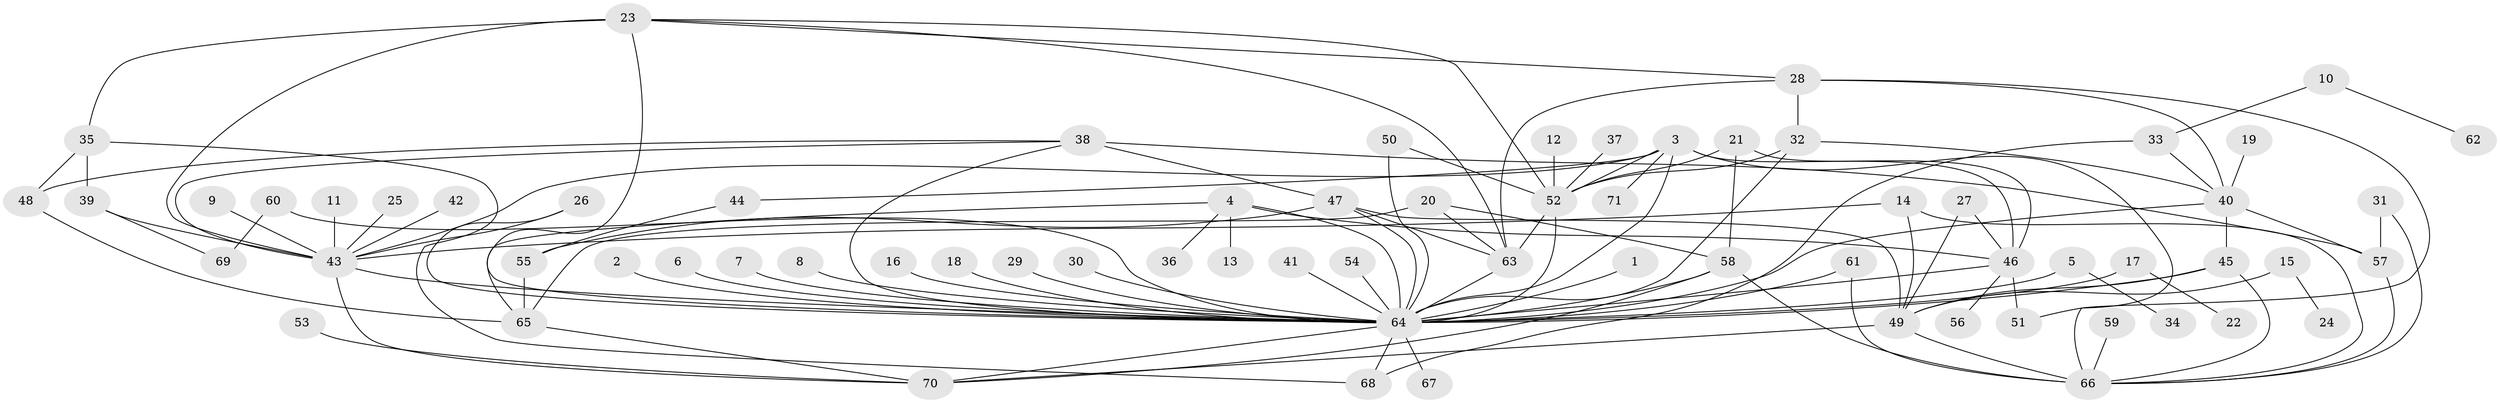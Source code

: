 // original degree distribution, {43: 0.0070921985815602835, 7: 0.014184397163120567, 10: 0.028368794326241134, 18: 0.0070921985815602835, 6: 0.028368794326241134, 3: 0.12056737588652482, 8: 0.02127659574468085, 4: 0.0851063829787234, 1: 0.46099290780141844, 2: 0.19148936170212766, 13: 0.0070921985815602835, 5: 0.028368794326241134}
// Generated by graph-tools (version 1.1) at 2025/01/03/09/25 03:01:51]
// undirected, 71 vertices, 117 edges
graph export_dot {
graph [start="1"]
  node [color=gray90,style=filled];
  1;
  2;
  3;
  4;
  5;
  6;
  7;
  8;
  9;
  10;
  11;
  12;
  13;
  14;
  15;
  16;
  17;
  18;
  19;
  20;
  21;
  22;
  23;
  24;
  25;
  26;
  27;
  28;
  29;
  30;
  31;
  32;
  33;
  34;
  35;
  36;
  37;
  38;
  39;
  40;
  41;
  42;
  43;
  44;
  45;
  46;
  47;
  48;
  49;
  50;
  51;
  52;
  53;
  54;
  55;
  56;
  57;
  58;
  59;
  60;
  61;
  62;
  63;
  64;
  65;
  66;
  67;
  68;
  69;
  70;
  71;
  1 -- 64 [weight=1.0];
  2 -- 64 [weight=1.0];
  3 -- 43 [weight=1.0];
  3 -- 44 [weight=1.0];
  3 -- 46 [weight=1.0];
  3 -- 52 [weight=1.0];
  3 -- 64 [weight=1.0];
  3 -- 66 [weight=1.0];
  3 -- 71 [weight=1.0];
  4 -- 13 [weight=1.0];
  4 -- 36 [weight=1.0];
  4 -- 46 [weight=1.0];
  4 -- 64 [weight=1.0];
  4 -- 65 [weight=1.0];
  5 -- 34 [weight=1.0];
  5 -- 64 [weight=1.0];
  6 -- 64 [weight=1.0];
  7 -- 64 [weight=1.0];
  8 -- 64 [weight=1.0];
  9 -- 43 [weight=1.0];
  10 -- 33 [weight=1.0];
  10 -- 62 [weight=1.0];
  11 -- 43 [weight=1.0];
  12 -- 52 [weight=1.0];
  14 -- 43 [weight=1.0];
  14 -- 49 [weight=1.0];
  14 -- 66 [weight=1.0];
  15 -- 24 [weight=1.0];
  15 -- 49 [weight=1.0];
  16 -- 64 [weight=1.0];
  17 -- 22 [weight=1.0];
  17 -- 64 [weight=1.0];
  18 -- 64 [weight=1.0];
  19 -- 40 [weight=1.0];
  20 -- 58 [weight=1.0];
  20 -- 63 [weight=1.0];
  20 -- 65 [weight=1.0];
  21 -- 46 [weight=1.0];
  21 -- 52 [weight=1.0];
  21 -- 58 [weight=1.0];
  23 -- 28 [weight=1.0];
  23 -- 35 [weight=1.0];
  23 -- 43 [weight=2.0];
  23 -- 52 [weight=1.0];
  23 -- 63 [weight=1.0];
  23 -- 64 [weight=1.0];
  25 -- 43 [weight=1.0];
  26 -- 43 [weight=1.0];
  26 -- 64 [weight=1.0];
  27 -- 46 [weight=1.0];
  27 -- 49 [weight=1.0];
  28 -- 32 [weight=1.0];
  28 -- 40 [weight=1.0];
  28 -- 51 [weight=1.0];
  28 -- 63 [weight=1.0];
  29 -- 64 [weight=1.0];
  30 -- 64 [weight=1.0];
  31 -- 57 [weight=1.0];
  31 -- 66 [weight=1.0];
  32 -- 40 [weight=1.0];
  32 -- 52 [weight=1.0];
  32 -- 64 [weight=2.0];
  33 -- 40 [weight=1.0];
  33 -- 68 [weight=1.0];
  35 -- 39 [weight=1.0];
  35 -- 48 [weight=1.0];
  35 -- 68 [weight=1.0];
  37 -- 52 [weight=1.0];
  38 -- 43 [weight=1.0];
  38 -- 47 [weight=1.0];
  38 -- 48 [weight=1.0];
  38 -- 57 [weight=2.0];
  38 -- 64 [weight=1.0];
  39 -- 43 [weight=1.0];
  39 -- 69 [weight=1.0];
  40 -- 45 [weight=1.0];
  40 -- 57 [weight=2.0];
  40 -- 64 [weight=1.0];
  41 -- 64 [weight=1.0];
  42 -- 43 [weight=1.0];
  43 -- 64 [weight=1.0];
  43 -- 70 [weight=1.0];
  44 -- 55 [weight=1.0];
  45 -- 49 [weight=1.0];
  45 -- 64 [weight=1.0];
  45 -- 66 [weight=1.0];
  46 -- 51 [weight=1.0];
  46 -- 56 [weight=1.0];
  46 -- 64 [weight=1.0];
  47 -- 49 [weight=1.0];
  47 -- 55 [weight=1.0];
  47 -- 63 [weight=2.0];
  47 -- 64 [weight=1.0];
  48 -- 65 [weight=1.0];
  49 -- 66 [weight=1.0];
  49 -- 70 [weight=1.0];
  50 -- 52 [weight=2.0];
  50 -- 64 [weight=2.0];
  52 -- 63 [weight=2.0];
  52 -- 64 [weight=1.0];
  53 -- 70 [weight=1.0];
  54 -- 64 [weight=1.0];
  55 -- 65 [weight=1.0];
  57 -- 66 [weight=1.0];
  58 -- 64 [weight=1.0];
  58 -- 66 [weight=2.0];
  58 -- 70 [weight=1.0];
  59 -- 66 [weight=1.0];
  60 -- 64 [weight=1.0];
  60 -- 69 [weight=1.0];
  61 -- 64 [weight=1.0];
  61 -- 66 [weight=1.0];
  63 -- 64 [weight=1.0];
  64 -- 67 [weight=1.0];
  64 -- 68 [weight=1.0];
  64 -- 70 [weight=1.0];
  65 -- 70 [weight=1.0];
}

